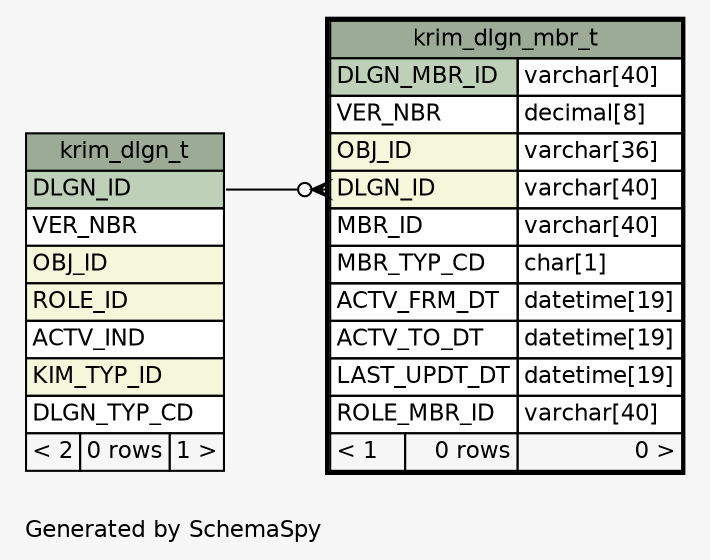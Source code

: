 // dot 2.28.0 on Mac OS X 10.7.2
// SchemaSpy rev 590
digraph "oneDegreeRelationshipsDiagram" {
  graph [
    rankdir="RL"
    bgcolor="#f7f7f7"
    label="\nGenerated by SchemaSpy"
    labeljust="l"
    nodesep="0.18"
    ranksep="0.46"
    fontname="Helvetica"
    fontsize="11"
  ];
  node [
    fontname="Helvetica"
    fontsize="11"
    shape="plaintext"
  ];
  edge [
    arrowsize="0.8"
  ];
  "krim_dlgn_mbr_t":"DLGN_ID":w -> "krim_dlgn_t":"DLGN_ID":e [arrowhead=none dir=back arrowtail=crowodot];
  "krim_dlgn_mbr_t" [
    label=<
    <TABLE BORDER="2" CELLBORDER="1" CELLSPACING="0" BGCOLOR="#ffffff">
      <TR><TD COLSPAN="3" BGCOLOR="#9bab96" ALIGN="CENTER">krim_dlgn_mbr_t</TD></TR>
      <TR><TD PORT="DLGN_MBR_ID" COLSPAN="2" BGCOLOR="#bed1b8" ALIGN="LEFT">DLGN_MBR_ID</TD><TD PORT="DLGN_MBR_ID.type" ALIGN="LEFT">varchar[40]</TD></TR>
      <TR><TD PORT="VER_NBR" COLSPAN="2" ALIGN="LEFT">VER_NBR</TD><TD PORT="VER_NBR.type" ALIGN="LEFT">decimal[8]</TD></TR>
      <TR><TD PORT="OBJ_ID" COLSPAN="2" BGCOLOR="#f4f7da" ALIGN="LEFT">OBJ_ID</TD><TD PORT="OBJ_ID.type" ALIGN="LEFT">varchar[36]</TD></TR>
      <TR><TD PORT="DLGN_ID" COLSPAN="2" BGCOLOR="#f4f7da" ALIGN="LEFT">DLGN_ID</TD><TD PORT="DLGN_ID.type" ALIGN="LEFT">varchar[40]</TD></TR>
      <TR><TD PORT="MBR_ID" COLSPAN="2" ALIGN="LEFT">MBR_ID</TD><TD PORT="MBR_ID.type" ALIGN="LEFT">varchar[40]</TD></TR>
      <TR><TD PORT="MBR_TYP_CD" COLSPAN="2" ALIGN="LEFT">MBR_TYP_CD</TD><TD PORT="MBR_TYP_CD.type" ALIGN="LEFT">char[1]</TD></TR>
      <TR><TD PORT="ACTV_FRM_DT" COLSPAN="2" ALIGN="LEFT">ACTV_FRM_DT</TD><TD PORT="ACTV_FRM_DT.type" ALIGN="LEFT">datetime[19]</TD></TR>
      <TR><TD PORT="ACTV_TO_DT" COLSPAN="2" ALIGN="LEFT">ACTV_TO_DT</TD><TD PORT="ACTV_TO_DT.type" ALIGN="LEFT">datetime[19]</TD></TR>
      <TR><TD PORT="LAST_UPDT_DT" COLSPAN="2" ALIGN="LEFT">LAST_UPDT_DT</TD><TD PORT="LAST_UPDT_DT.type" ALIGN="LEFT">datetime[19]</TD></TR>
      <TR><TD PORT="ROLE_MBR_ID" COLSPAN="2" ALIGN="LEFT">ROLE_MBR_ID</TD><TD PORT="ROLE_MBR_ID.type" ALIGN="LEFT">varchar[40]</TD></TR>
      <TR><TD ALIGN="LEFT" BGCOLOR="#f7f7f7">&lt; 1</TD><TD ALIGN="RIGHT" BGCOLOR="#f7f7f7">0 rows</TD><TD ALIGN="RIGHT" BGCOLOR="#f7f7f7">0 &gt;</TD></TR>
    </TABLE>>
    URL="krim_dlgn_mbr_t.html"
    tooltip="krim_dlgn_mbr_t"
  ];
  "krim_dlgn_t" [
    label=<
    <TABLE BORDER="0" CELLBORDER="1" CELLSPACING="0" BGCOLOR="#ffffff">
      <TR><TD COLSPAN="3" BGCOLOR="#9bab96" ALIGN="CENTER">krim_dlgn_t</TD></TR>
      <TR><TD PORT="DLGN_ID" COLSPAN="3" BGCOLOR="#bed1b8" ALIGN="LEFT">DLGN_ID</TD></TR>
      <TR><TD PORT="VER_NBR" COLSPAN="3" ALIGN="LEFT">VER_NBR</TD></TR>
      <TR><TD PORT="OBJ_ID" COLSPAN="3" BGCOLOR="#f4f7da" ALIGN="LEFT">OBJ_ID</TD></TR>
      <TR><TD PORT="ROLE_ID" COLSPAN="3" BGCOLOR="#f4f7da" ALIGN="LEFT">ROLE_ID</TD></TR>
      <TR><TD PORT="ACTV_IND" COLSPAN="3" ALIGN="LEFT">ACTV_IND</TD></TR>
      <TR><TD PORT="KIM_TYP_ID" COLSPAN="3" BGCOLOR="#f4f7da" ALIGN="LEFT">KIM_TYP_ID</TD></TR>
      <TR><TD PORT="DLGN_TYP_CD" COLSPAN="3" ALIGN="LEFT">DLGN_TYP_CD</TD></TR>
      <TR><TD ALIGN="LEFT" BGCOLOR="#f7f7f7">&lt; 2</TD><TD ALIGN="RIGHT" BGCOLOR="#f7f7f7">0 rows</TD><TD ALIGN="RIGHT" BGCOLOR="#f7f7f7">1 &gt;</TD></TR>
    </TABLE>>
    URL="krim_dlgn_t.html"
    tooltip="krim_dlgn_t"
  ];
}
